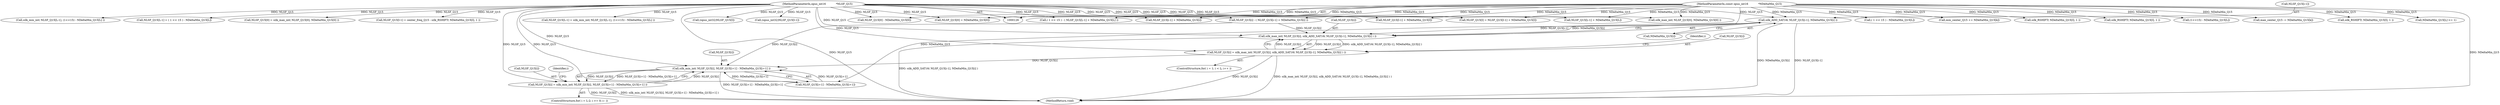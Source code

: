 digraph "0_Android_0d052d64480a30e83fcdda80f4774624e044beb7@pointer" {
"1000413" [label="(Call,silk_ADD_SAT16( NLSF_Q15[i-1], NDeltaMin_Q15[i] ))"];
"1000127" [label="(MethodParameterIn,opus_int16            *NLSF_Q15)"];
"1000128" [label="(MethodParameterIn,const opus_int16            *NDeltaMin_Q15)"];
"1000409" [label="(Call,silk_max_int( NLSF_Q15[i], silk_ADD_SAT16( NLSF_Q15[i-1], NDeltaMin_Q15[i] ) ))"];
"1000405" [label="(Call,NLSF_Q15[i] = silk_max_int( NLSF_Q15[i], silk_ADD_SAT16( NLSF_Q15[i-1], NDeltaMin_Q15[i] ) ))"];
"1000456" [label="(Call,silk_min_int( NLSF_Q15[i], NLSF_Q15[i+1] - NDeltaMin_Q15[i+1] ))"];
"1000452" [label="(Call,NLSF_Q15[i] = silk_min_int( NLSF_Q15[i], NLSF_Q15[i+1] - NDeltaMin_Q15[i+1] ))"];
"1000361" [label="(Call,NLSF_Q15[I] = NLSF_Q15[I-1] + NDeltaMin_Q15[I])"];
"1000422" [label="(Call,NLSF_Q15[L-1] = silk_min_int( NLSF_Q15[L-1], (1<<15) - NDeltaMin_Q15[L] ))"];
"1000389" [label="(Call,silk_max_int( NLSF_Q15[0], NDeltaMin_Q15[0] ))"];
"1000419" [label="(Call,NDeltaMin_Q15[i])"];
"1000265" [label="(Call,( 1 << 15 ) - NDeltaMin_Q15[L])"];
"1000452" [label="(Call,NLSF_Q15[i] = silk_min_int( NLSF_Q15[i], NLSF_Q15[i+1] - NDeltaMin_Q15[i+1] ))"];
"1000404" [label="(Identifier,i)"];
"1000365" [label="(Call,NLSF_Q15[I-1] + NDeltaMin_Q15[I])"];
"1000211" [label="(Call,( 1 << 15 ) - ( NLSF_Q15[L-1] + NDeltaMin_Q15[L] ))"];
"1000460" [label="(Call,NLSF_Q15[i+1] - NDeltaMin_Q15[i+1])"];
"1000287" [label="(Call,min_center_Q15 += NDeltaMin_Q15[k])"];
"1000451" [label="(Identifier,i)"];
"1000414" [label="(Call,NLSF_Q15[i-1])"];
"1000294" [label="(Call,silk_RSHIFT( NDeltaMin_Q15[I], 1 ))"];
"1000127" [label="(MethodParameterIn,opus_int16            *NLSF_Q15)"];
"1000189" [label="(Call,NLSF_Q15[i-1] + NDeltaMin_Q15[i])"];
"1000340" [label="(Call,(opus_int32)NLSF_Q15[I])"];
"1000396" [label="(ControlStructure,for( i = 1; i < L; i++ ))"];
"1000406" [label="(Call,NLSF_Q15[i])"];
"1000410" [label="(Call,NLSF_Q15[i])"];
"1000356" [label="(Call,silk_RSHIFT( NDeltaMin_Q15[I], 1 ))"];
"1000441" [label="(ControlStructure,for( i = L-2; i >= 0; i-- ))"];
"1000161" [label="(Call,NLSF_Q15[0] - NDeltaMin_Q15[0])"];
"1000453" [label="(Call,NLSF_Q15[i])"];
"1000457" [label="(Call,NLSF_Q15[i])"];
"1000128" [label="(MethodParameterIn,const opus_int16            *NDeltaMin_Q15)"];
"1000333" [label="(Call,(opus_int32)NLSF_Q15[I-1])"];
"1000428" [label="(Call,silk_min_int( NLSF_Q15[L-1], (1<<15) - NDeltaMin_Q15[L] ))"];
"1000259" [label="(Call,NLSF_Q15[L-1] = ( 1 << 15 ) - NDeltaMin_Q15[L])"];
"1000405" [label="(Call,NLSF_Q15[i] = silk_max_int( NLSF_Q15[i], silk_ADD_SAT16( NLSF_Q15[i-1], NDeltaMin_Q15[i] ) ))"];
"1000434" [label="(Call,(1<<15) - NDeltaMin_Q15[L])"];
"1000385" [label="(Call,NLSF_Q15[0] = silk_max_int( NLSF_Q15[0], NDeltaMin_Q15[0] ))"];
"1000246" [label="(Call,NLSF_Q15[0] = NDeltaMin_Q15[0])"];
"1000471" [label="(MethodReturn,void)"];
"1000314" [label="(Call,max_center_Q15 -= NDeltaMin_Q15[k])"];
"1000321" [label="(Call,silk_RSHIFT( NDeltaMin_Q15[I], 1 ))"];
"1000215" [label="(Call,NLSF_Q15[L-1] + NDeltaMin_Q15[L])"];
"1000348" [label="(Call,NLSF_Q15[I-1] = center_freq_Q15 - silk_RSHIFT( NDeltaMin_Q15[I], 1 ))"];
"1000409" [label="(Call,silk_max_int( NLSF_Q15[i], silk_ADD_SAT16( NLSF_Q15[i-1], NDeltaMin_Q15[i] ) ))"];
"1000413" [label="(Call,silk_ADD_SAT16( NLSF_Q15[i-1], NDeltaMin_Q15[i] ))"];
"1000456" [label="(Call,silk_min_int( NLSF_Q15[i], NLSF_Q15[i+1] - NDeltaMin_Q15[i+1] ))"];
"1000185" [label="(Call,NLSF_Q15[i] - ( NLSF_Q15[i-1] + NDeltaMin_Q15[i] ))"];
"1000144" [label="(Call,NDeltaMin_Q15[L] >= 1)"];
"1000413" -> "1000409"  [label="AST: "];
"1000413" -> "1000419"  [label="CFG: "];
"1000414" -> "1000413"  [label="AST: "];
"1000419" -> "1000413"  [label="AST: "];
"1000409" -> "1000413"  [label="CFG: "];
"1000413" -> "1000471"  [label="DDG: NLSF_Q15[i-1]"];
"1000413" -> "1000471"  [label="DDG: NDeltaMin_Q15[i]"];
"1000413" -> "1000409"  [label="DDG: NLSF_Q15[i-1]"];
"1000413" -> "1000409"  [label="DDG: NDeltaMin_Q15[i]"];
"1000127" -> "1000413"  [label="DDG: NLSF_Q15"];
"1000128" -> "1000413"  [label="DDG: NDeltaMin_Q15"];
"1000127" -> "1000126"  [label="AST: "];
"1000127" -> "1000471"  [label="DDG: NLSF_Q15"];
"1000127" -> "1000161"  [label="DDG: NLSF_Q15"];
"1000127" -> "1000185"  [label="DDG: NLSF_Q15"];
"1000127" -> "1000189"  [label="DDG: NLSF_Q15"];
"1000127" -> "1000211"  [label="DDG: NLSF_Q15"];
"1000127" -> "1000215"  [label="DDG: NLSF_Q15"];
"1000127" -> "1000246"  [label="DDG: NLSF_Q15"];
"1000127" -> "1000259"  [label="DDG: NLSF_Q15"];
"1000127" -> "1000333"  [label="DDG: NLSF_Q15"];
"1000127" -> "1000340"  [label="DDG: NLSF_Q15"];
"1000127" -> "1000348"  [label="DDG: NLSF_Q15"];
"1000127" -> "1000361"  [label="DDG: NLSF_Q15"];
"1000127" -> "1000365"  [label="DDG: NLSF_Q15"];
"1000127" -> "1000385"  [label="DDG: NLSF_Q15"];
"1000127" -> "1000389"  [label="DDG: NLSF_Q15"];
"1000127" -> "1000405"  [label="DDG: NLSF_Q15"];
"1000127" -> "1000409"  [label="DDG: NLSF_Q15"];
"1000127" -> "1000422"  [label="DDG: NLSF_Q15"];
"1000127" -> "1000428"  [label="DDG: NLSF_Q15"];
"1000127" -> "1000452"  [label="DDG: NLSF_Q15"];
"1000127" -> "1000456"  [label="DDG: NLSF_Q15"];
"1000127" -> "1000460"  [label="DDG: NLSF_Q15"];
"1000128" -> "1000126"  [label="AST: "];
"1000128" -> "1000471"  [label="DDG: NDeltaMin_Q15"];
"1000128" -> "1000144"  [label="DDG: NDeltaMin_Q15"];
"1000128" -> "1000161"  [label="DDG: NDeltaMin_Q15"];
"1000128" -> "1000185"  [label="DDG: NDeltaMin_Q15"];
"1000128" -> "1000189"  [label="DDG: NDeltaMin_Q15"];
"1000128" -> "1000211"  [label="DDG: NDeltaMin_Q15"];
"1000128" -> "1000215"  [label="DDG: NDeltaMin_Q15"];
"1000128" -> "1000246"  [label="DDG: NDeltaMin_Q15"];
"1000128" -> "1000265"  [label="DDG: NDeltaMin_Q15"];
"1000128" -> "1000287"  [label="DDG: NDeltaMin_Q15"];
"1000128" -> "1000294"  [label="DDG: NDeltaMin_Q15"];
"1000128" -> "1000314"  [label="DDG: NDeltaMin_Q15"];
"1000128" -> "1000321"  [label="DDG: NDeltaMin_Q15"];
"1000128" -> "1000356"  [label="DDG: NDeltaMin_Q15"];
"1000128" -> "1000361"  [label="DDG: NDeltaMin_Q15"];
"1000128" -> "1000365"  [label="DDG: NDeltaMin_Q15"];
"1000128" -> "1000389"  [label="DDG: NDeltaMin_Q15"];
"1000128" -> "1000434"  [label="DDG: NDeltaMin_Q15"];
"1000128" -> "1000460"  [label="DDG: NDeltaMin_Q15"];
"1000409" -> "1000405"  [label="AST: "];
"1000410" -> "1000409"  [label="AST: "];
"1000405" -> "1000409"  [label="CFG: "];
"1000409" -> "1000471"  [label="DDG: silk_ADD_SAT16( NLSF_Q15[i-1], NDeltaMin_Q15[i] )"];
"1000409" -> "1000405"  [label="DDG: NLSF_Q15[i]"];
"1000409" -> "1000405"  [label="DDG: silk_ADD_SAT16( NLSF_Q15[i-1], NDeltaMin_Q15[i] )"];
"1000185" -> "1000409"  [label="DDG: NLSF_Q15[i]"];
"1000405" -> "1000409"  [label="DDG: NLSF_Q15[i]"];
"1000405" -> "1000396"  [label="AST: "];
"1000406" -> "1000405"  [label="AST: "];
"1000404" -> "1000405"  [label="CFG: "];
"1000405" -> "1000471"  [label="DDG: silk_max_int( NLSF_Q15[i], silk_ADD_SAT16( NLSF_Q15[i-1], NDeltaMin_Q15[i] ) )"];
"1000405" -> "1000471"  [label="DDG: NLSF_Q15[i]"];
"1000405" -> "1000456"  [label="DDG: NLSF_Q15[i]"];
"1000456" -> "1000452"  [label="AST: "];
"1000456" -> "1000460"  [label="CFG: "];
"1000457" -> "1000456"  [label="AST: "];
"1000460" -> "1000456"  [label="AST: "];
"1000452" -> "1000456"  [label="CFG: "];
"1000456" -> "1000471"  [label="DDG: NLSF_Q15[i+1] - NDeltaMin_Q15[i+1]"];
"1000456" -> "1000452"  [label="DDG: NLSF_Q15[i]"];
"1000456" -> "1000452"  [label="DDG: NLSF_Q15[i+1] - NDeltaMin_Q15[i+1]"];
"1000185" -> "1000456"  [label="DDG: NLSF_Q15[i]"];
"1000452" -> "1000456"  [label="DDG: NLSF_Q15[i]"];
"1000460" -> "1000456"  [label="DDG: NLSF_Q15[i+1]"];
"1000460" -> "1000456"  [label="DDG: NDeltaMin_Q15[i+1]"];
"1000452" -> "1000441"  [label="AST: "];
"1000453" -> "1000452"  [label="AST: "];
"1000451" -> "1000452"  [label="CFG: "];
"1000452" -> "1000471"  [label="DDG: NLSF_Q15[i]"];
"1000452" -> "1000471"  [label="DDG: silk_min_int( NLSF_Q15[i], NLSF_Q15[i+1] - NDeltaMin_Q15[i+1] )"];
}
